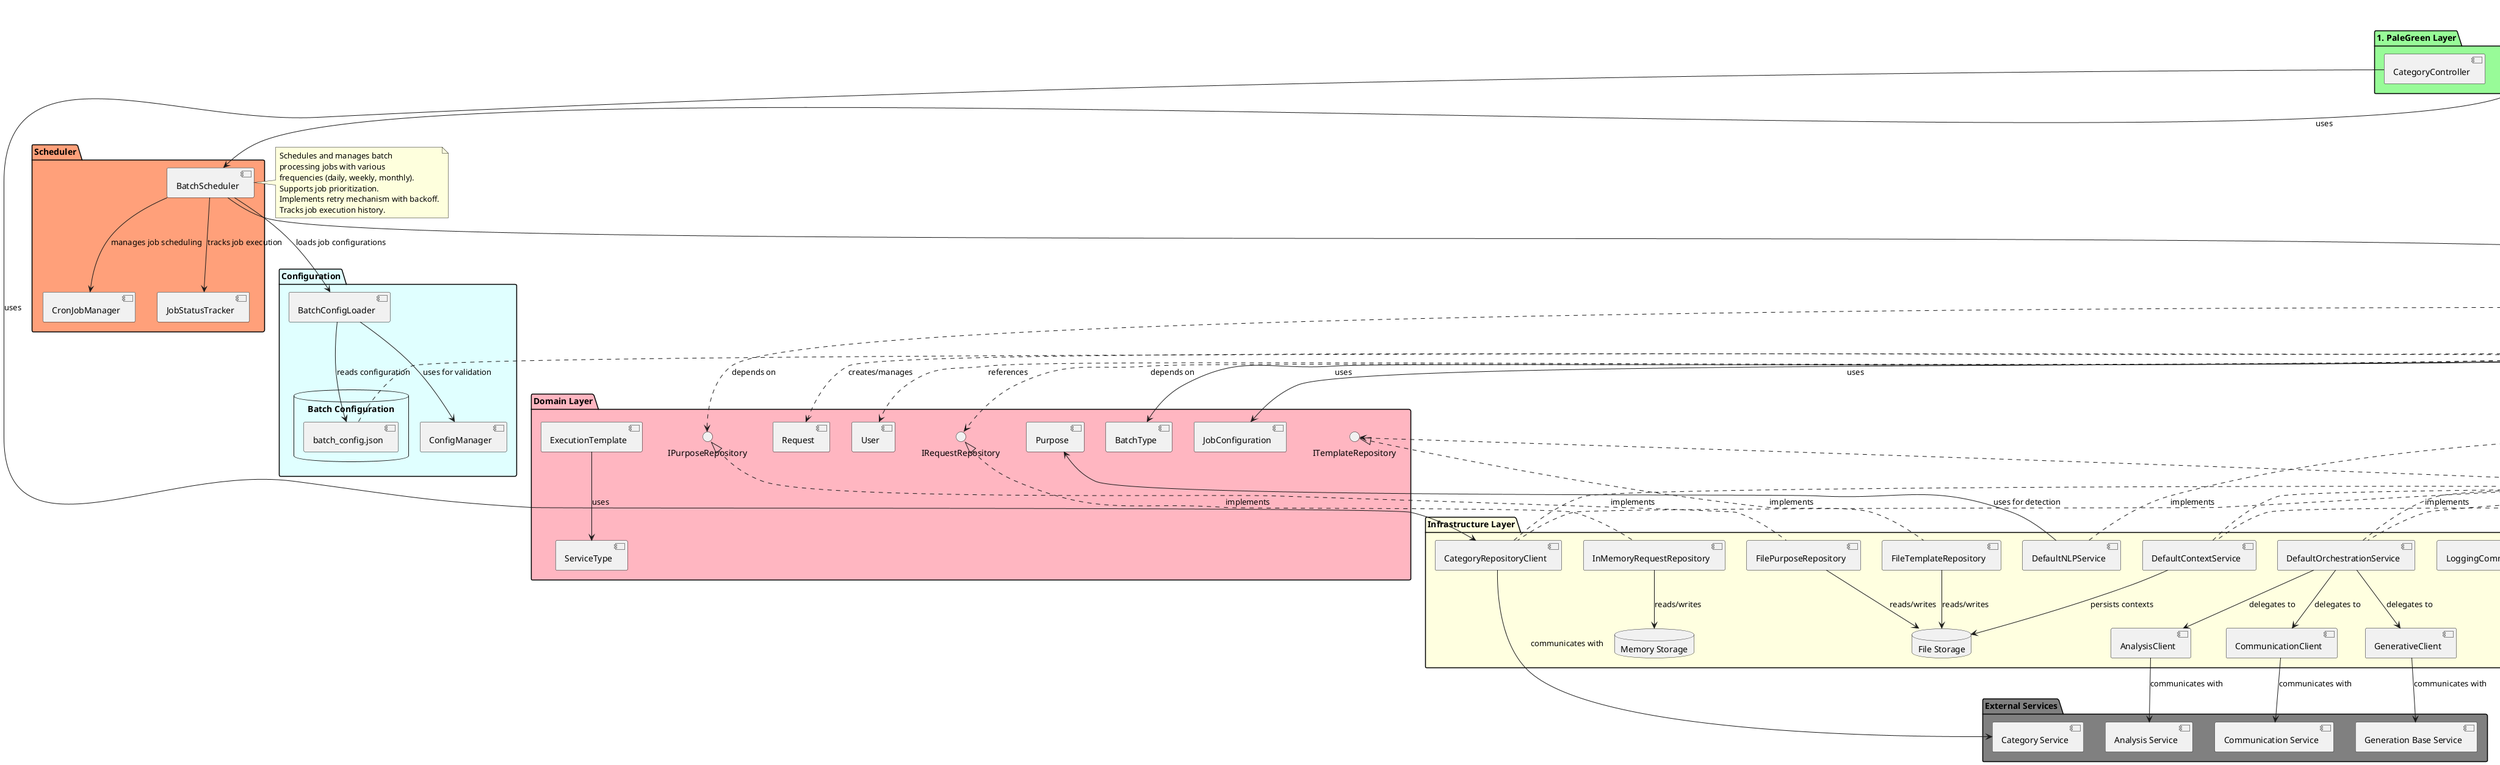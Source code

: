 @startuml Agent Microservice Architecture

' Define components
!define API #PaleGreen
!define APP #LightBlue
!define DOMAIN #LightPink
!define INFRA #LightYellow
!define EXTERNAL #Gray
!define SCHEDULER #LightSalmon
!define CONFIG #LightCyan

package "API Layer" as api API {
    [RequestController] as reqController
    [TemplateController] as tempController
    [PurposeController] as purposeController
    [CategoryController] as categoryController
    [JobController] as jobController
}

package "Application Layer" as app APP {
    [RequestService] as requestService
    [TemplateService] as templateService
    [BatchProcessor] as batchProcessor
    [PurposeService] as purposeService
    
    interface "IOrchestrationService" as IOrcheService
    interface "IRequestService" as IReqService
    interface "ITemplateService" as ITempService
    interface "INLPService" as INlpService
    interface "IContextService" as IContextService
    interface "ICommunicationService" as ICommService
    interface "ICategoryRepository" as ICatRepo
}

package "Domain Layer" as domain DOMAIN {
    [ExecutionTemplate] as execTemplate
    [Request] as request
    [User] as user
    [ServiceType] as serviceType
    [Purpose] as purpose
    [BatchType] as batchType
    [JobConfiguration] as jobConfig
    
    interface "ITemplateRepository" as ITempRepo
    interface "IRequestRepository" as IReqRepo
    interface "IPurposeRepository" as IPurposeRepo
}

package "Infrastructure Layer" as infra INFRA {
    [DefaultOrchestrationService] as orchService
    [DefaultNLPService] as nlpService
    [DefaultContextService] as contextService
    [LoggingCommunicationService] as loggingCommService
    [FileTemplateRepository] as fileTemplateRepo
    [InMemoryRequestRepository] as inMemoryReqRepo
    [FilePurposeRepository] as filePurposeRepo
    [CategoryRepositoryClient] as catRepoClient
    [GenerativeClient] as genClient
    [AnalysisClient] as analysisClient
    [CommunicationClient] as commClient
    
    database "File Storage" as fileStorage
    database "Memory Storage" as memStorage
}

package "Scheduler" as scheduler SCHEDULER {
    [BatchScheduler] as batchScheduler
    [CronJobManager] as cronJobManager
    [JobStatusTracker] as jobStatusTracker
}

package "Configuration" as config CONFIG {
    [BatchConfigLoader] as batchConfigLoader
    [ConfigManager] as configManager
    database "Batch Configuration" as batchConfig {
        [batch_config.json] as batchConfigJson
    }
}

package "External Services" as external EXTERNAL {
    [Generation Base Service] as genBase
    [Analysis Service] as analysis
    [Communication Service] as comm
    [Category Service] as categoryService
}

' Define relationships
reqController --> requestService : uses
tempController --> templateService : uses
reqController --> batchProcessor : uses for batch processing
purposeController --> purposeService : uses
categoryController --> catRepoClient : uses
jobController --> batchScheduler : uses

requestService ..> IOrcheService : depends on
requestService ..> ITempService : depends on
requestService ..> INlpService : depends on
requestService ..> IContextService : depends on
requestService ..> ICommService : depends on
requestService ..> IReqRepo : depends on

templateService ..> ITempRepo : depends on
purposeService ..> IPurposeRepo : depends on

batchProcessor ..> IReqService : depends on
batchProcessor ..> IContextService : depends on
batchProcessor ..> ICatRepo : depends on
batchProcessor ..> ITempService : depends on
batchProcessor --> jobConfig : uses

batchScheduler --> batchProcessor : triggers jobs
batchScheduler --> cronJobManager : manages job scheduling
batchScheduler --> jobStatusTracker : tracks job execution
batchScheduler --> batchConfigLoader : loads job configurations

batchConfigLoader --> batchConfigJson : reads configuration
batchConfigLoader --> configManager : uses for validation

IOrcheService <|.. orchService : implements
ITempService <|.. templateService : implements
INlpService <|.. nlpService : implements
IContextService <|.. contextService : implements
ICommService <|.. loggingCommService : implements
ITempRepo <|.. fileTemplateRepo : implements
IReqRepo <|.. inMemoryReqRepo : implements
IPurposeRepo <|.. filePurposeRepo : implements
ICatRepo <|.. catRepoClient : implements

execTemplate --> serviceType : uses
batchProcessor --> batchType : uses
orchService --> genClient : delegates to
orchService --> analysisClient : delegates to
orchService --> commClient : delegates to

fileTemplateRepo --> fileStorage : reads/writes
inMemoryReqRepo --> memStorage : reads/writes
filePurposeRepo --> fileStorage : reads/writes
contextService --> fileStorage : persists contexts

nlpService --> purpose : uses for detection

genClient --> genBase : communicates with
analysisClient --> analysis : communicates with
commClient --> comm : communicates with
catRepoClient --> categoryService : communicates with

requestService ..> request : creates/manages
requestService ..> user : references

' Add notes
note right of reqController
  Handles both individual and batch requests.
  Provides endpoints for batch processing,
  status checking, and result retrieval.
  Integrates with batch processor and scheduler.
end note

note right of orchService
  Orchestrates execution flow 
  based on template service type.
  Validates and processes results.
end note

note right of requestService
  Central service that coordinates
  request processing, template selection,
  context management, and notifications.
end note

note right of batchProcessor
  Handles processing of batches as:
  - Individual (each item separately)
  - Object (entire category as one)
  - Combined (multiple categories)
  Uses job-based configuration.
  Implements priority-based processing.
  Supports result distribution.
end note

note right of batchScheduler
  Schedules and manages batch
  processing jobs with various
  frequencies (daily, weekly, monthly).
  Supports job prioritization.
  Implements retry mechanism with backoff.
  Tracks job execution history.
end note

note right of contextService
  Manages execution contexts
  for requests and batch operations.
  Stores batch references for users.
  Supports matrix-based references.
end note

note right of catRepoClient
  Communicates with Category Service.
  Caches frequently accessed data.
  Supports filtering based on job config.
  Provides fallback mechanisms.
end note

note right of batchConfigJson
  Structured configuration for batch jobs:
  - job definitions
  - scheduling options
  - filtering criteria
  - distribution settings
  - priority levels
  - retry configuration
end note

note right of jobController
  Exposes APIs for:
  - getting job status
  - managing job schedules
  - triggering immediate job execution
  - viewing job execution history
end note

@enduml 